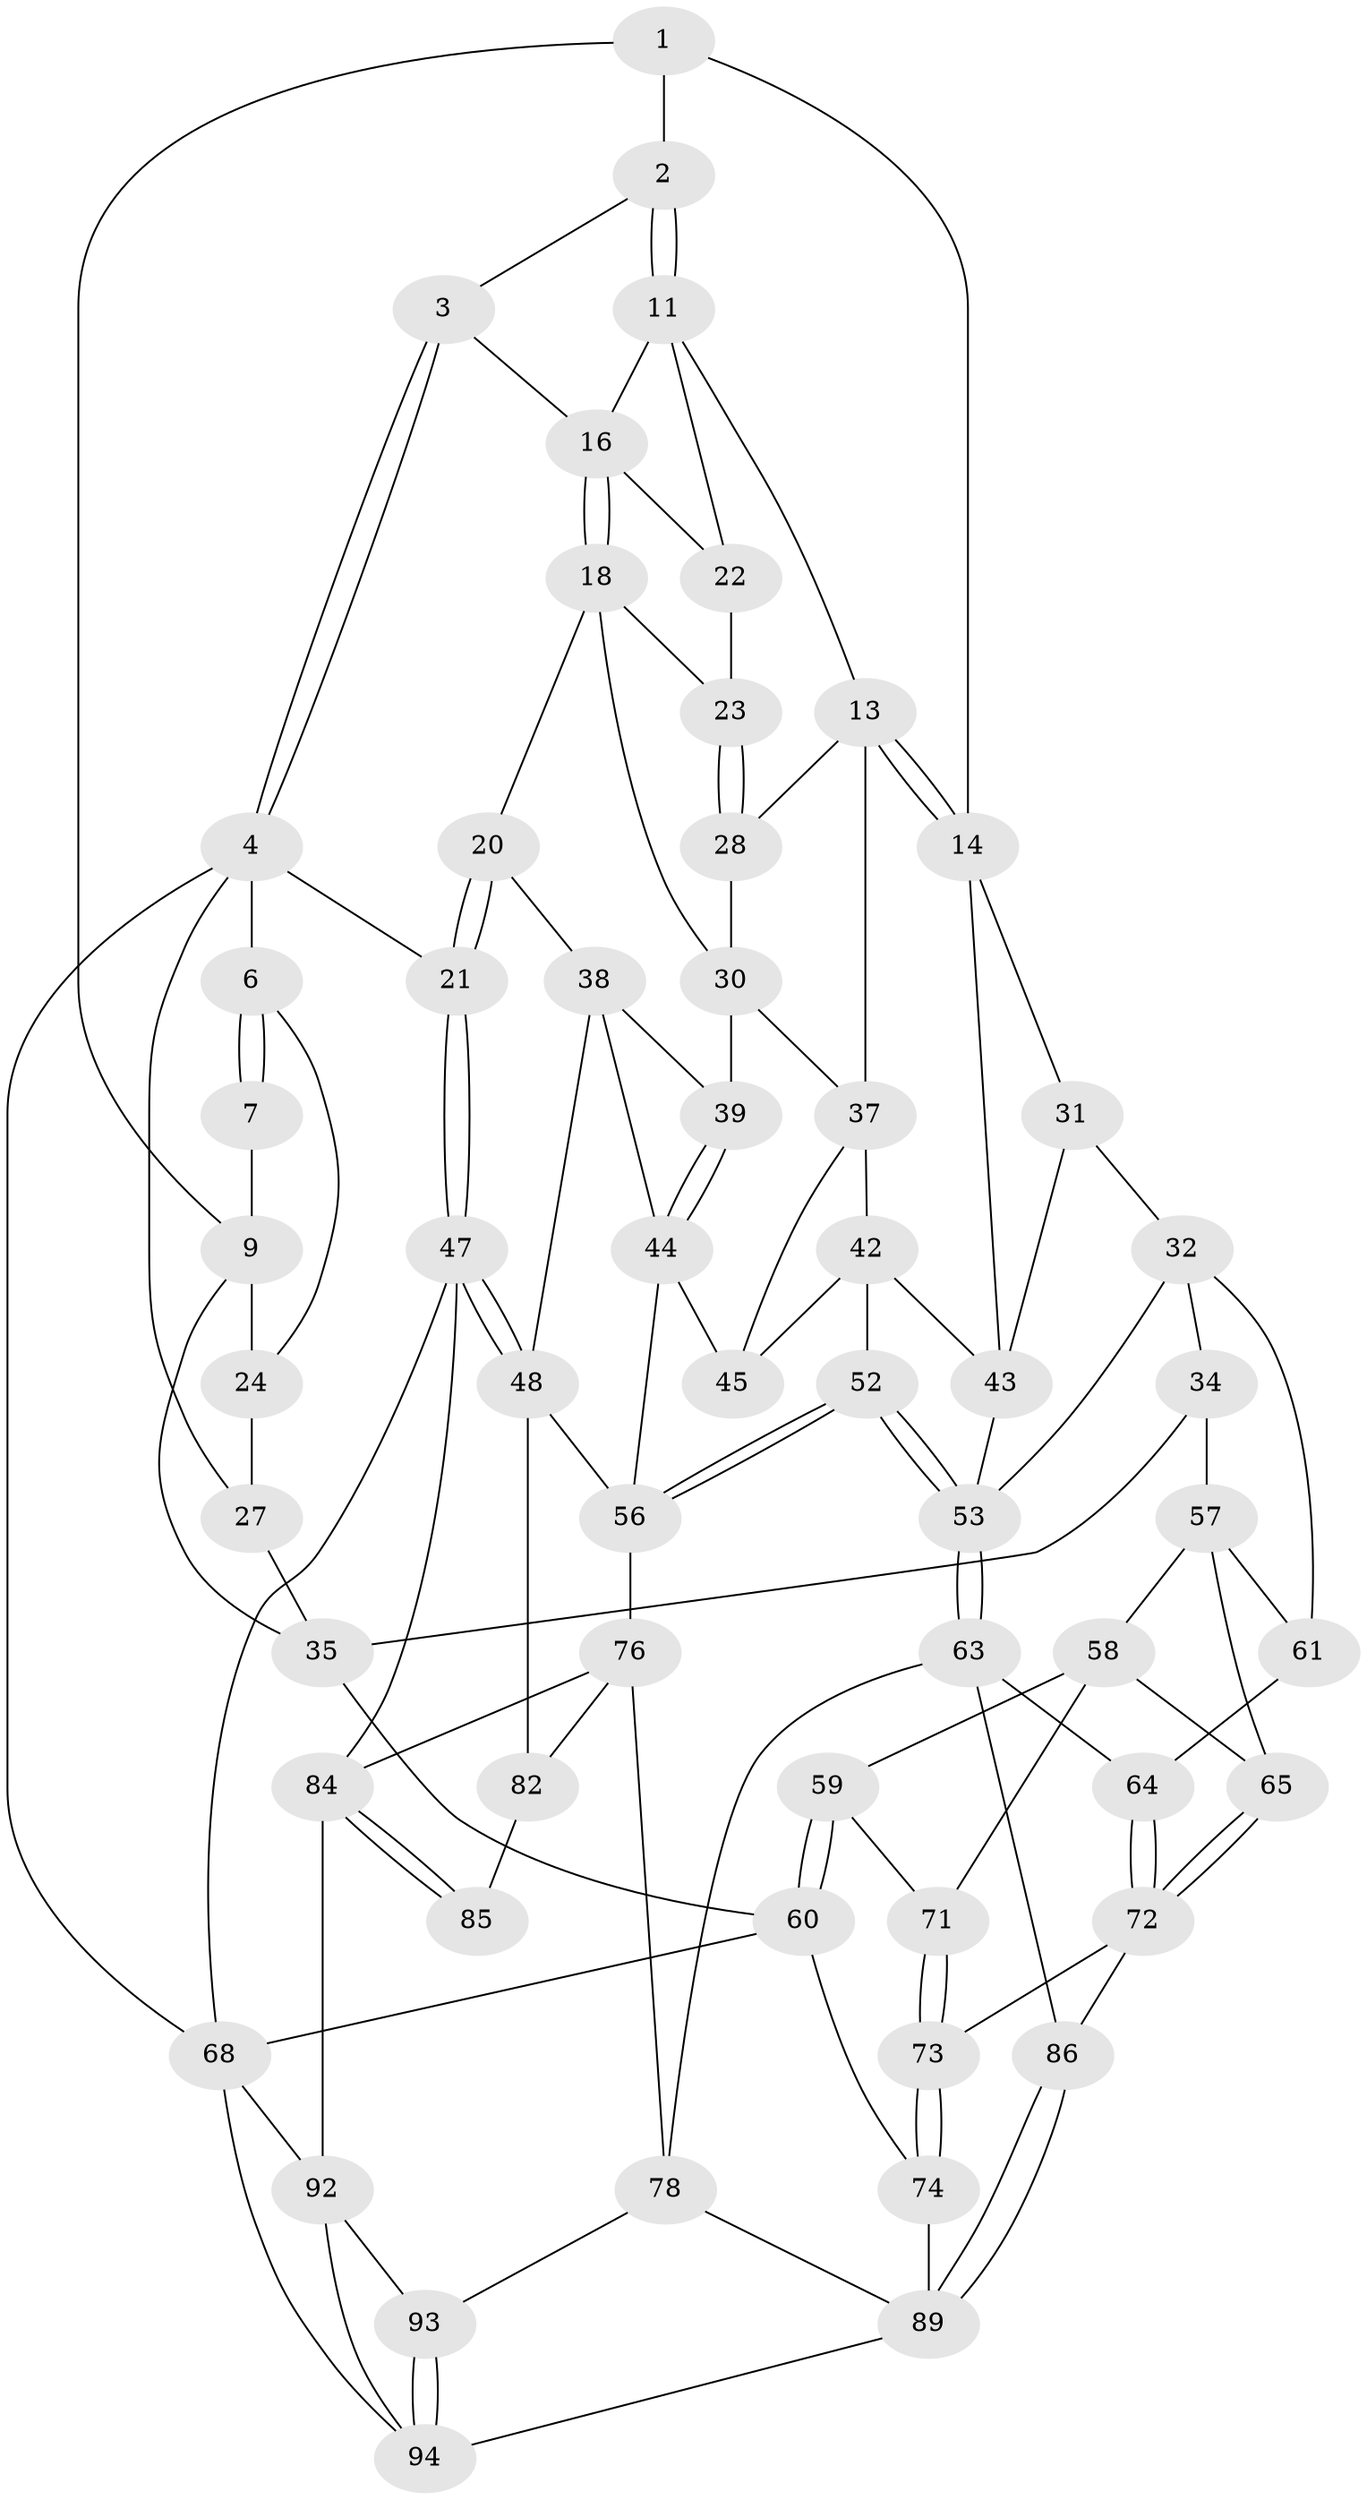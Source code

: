// Generated by graph-tools (version 1.1) at 2025/24/03/03/25 07:24:34]
// undirected, 59 vertices, 125 edges
graph export_dot {
graph [start="1"]
  node [color=gray90,style=filled];
  1 [pos="+0.5120106587002002+0",super="+8"];
  2 [pos="+0.5292814760807502+0"];
  3 [pos="+0.7774399407033005+0"];
  4 [pos="+1+0",super="+5"];
  6 [pos="+0+0"];
  7 [pos="+0.15812176146742243+0",super="+10"];
  9 [pos="+0.21249540739498185+0.06831712161936962",super="+25"];
  11 [pos="+0.5683091399859521+0",super="+12"];
  13 [pos="+0.5380155405502978+0.24153124621709288",super="+29"];
  14 [pos="+0.4547757807513063+0.2864028967343813",super="+15"];
  16 [pos="+0.7978082934301246+0.014816490678635452",super="+17"];
  18 [pos="+0.8749117933313145+0.12082036686588477",super="+19"];
  20 [pos="+1+0.18030417732527712"];
  21 [pos="+1+0.13196661534575743"];
  22 [pos="+0.7092425706424569+0.12269294991842918"];
  23 [pos="+0.7630076615891602+0.18500978340529067"];
  24 [pos="+0.08442677956946336+0.11400449973857157",super="+26"];
  27 [pos="+0+0.16035384873863287"];
  28 [pos="+0.7557744991771584+0.2198109396639036"];
  30 [pos="+0.881363157022942+0.259785829361281",super="+36"];
  31 [pos="+0.40464592928117543+0.31909216044257915"];
  32 [pos="+0.3992604859582058+0.3260329066155695",super="+33"];
  34 [pos="+0.25090695903797666+0.3595512308394654"];
  35 [pos="+0.15249574431832652+0.2969750209407937",super="+40"];
  37 [pos="+0.7298311703467213+0.3309770335350215",super="+41"];
  38 [pos="+0.9364320345246777+0.38639612184714217",super="+50"];
  39 [pos="+0.8858495089376079+0.3977548362002967"];
  42 [pos="+0.7221893318727928+0.3701204003977459",super="+46"];
  43 [pos="+0.6396525276358478+0.4305925809109101",super="+55"];
  44 [pos="+0.8633626802155213+0.4230018596094127",super="+51"];
  45 [pos="+0.8559891435011711+0.4243259681969348"];
  47 [pos="+1+0.6341971522158436",super="+70"];
  48 [pos="+1+0.6102033734311012",super="+49"];
  52 [pos="+0.7416371719613702+0.5820319707380417"];
  53 [pos="+0.660370096066629+0.6337791039748181",super="+54"];
  56 [pos="+0.7761351119066796+0.5831373294402987",super="+75"];
  57 [pos="+0.17839852505818526+0.45709472735591516",super="+62"];
  58 [pos="+0.13537751229858475+0.49549933577658356",super="+66"];
  59 [pos="+0.054050138673772015+0.5347651958977707"];
  60 [pos="+0+0.5094883468449262",super="+67"];
  61 [pos="+0.38235513488199335+0.4356028207476037"];
  63 [pos="+0.657478785062167+0.6386489346454167",super="+79"];
  64 [pos="+0.5178230968649273+0.5842613490158965"];
  65 [pos="+0.303841859963923+0.6765838654594051"];
  68 [pos="+0+1",super="+69"];
  71 [pos="+0.11405632396304999+0.6224523256899543"];
  72 [pos="+0.31289858392865205+0.7037868209400538",super="+80"];
  73 [pos="+0.06369205686099932+0.8727780559602637",super="+81"];
  74 [pos="+0.038230611655583946+0.895458192597039",super="+91"];
  76 [pos="+0.8055665407080104+0.8018771277231668",super="+77"];
  78 [pos="+0.7009892264040958+0.7833169156141898",super="+88"];
  82 [pos="+0.9622875659218242+0.7100748919162955",super="+83"];
  84 [pos="+0.9895681243211899+0.8218588741684164",super="+87"];
  85 [pos="+0.9315301701544584+0.8015392078577565"];
  86 [pos="+0.42196920069497174+0.7659405635488143"];
  89 [pos="+0.4626339570579359+0.8684924735227507",super="+90"];
  92 [pos="+0.9003998690959312+1",super="+95"];
  93 [pos="+0.6411615166076068+0.9285925048445872"];
  94 [pos="+0.48848715230014167+1",super="+96"];
  1 -- 2;
  1 -- 9;
  1 -- 14;
  2 -- 3;
  2 -- 11;
  2 -- 11;
  3 -- 4;
  3 -- 4;
  3 -- 16;
  4 -- 21;
  4 -- 27;
  4 -- 6;
  4 -- 68 [weight=2];
  6 -- 7;
  6 -- 7;
  6 -- 24;
  7 -- 9;
  9 -- 24;
  9 -- 35;
  11 -- 16;
  11 -- 13;
  11 -- 22;
  13 -- 14;
  13 -- 14;
  13 -- 37;
  13 -- 28;
  14 -- 43;
  14 -- 31;
  16 -- 18;
  16 -- 18;
  16 -- 22;
  18 -- 23;
  18 -- 20;
  18 -- 30;
  20 -- 21;
  20 -- 21;
  20 -- 38;
  21 -- 47;
  21 -- 47;
  22 -- 23;
  23 -- 28;
  23 -- 28;
  24 -- 27;
  27 -- 35;
  28 -- 30;
  30 -- 37;
  30 -- 39;
  31 -- 32;
  31 -- 43;
  32 -- 34;
  32 -- 61;
  32 -- 53;
  34 -- 35;
  34 -- 57;
  35 -- 60;
  37 -- 42;
  37 -- 45;
  38 -- 39;
  38 -- 48;
  38 -- 44;
  39 -- 44;
  39 -- 44;
  42 -- 43;
  42 -- 52;
  42 -- 45;
  43 -- 53;
  44 -- 45;
  44 -- 56;
  47 -- 48;
  47 -- 48;
  47 -- 68;
  47 -- 84;
  48 -- 82;
  48 -- 56;
  52 -- 53;
  52 -- 53;
  52 -- 56;
  52 -- 56;
  53 -- 63;
  53 -- 63;
  56 -- 76;
  57 -- 58;
  57 -- 65;
  57 -- 61;
  58 -- 59;
  58 -- 65;
  58 -- 71;
  59 -- 60;
  59 -- 60;
  59 -- 71;
  60 -- 74;
  60 -- 68;
  61 -- 64;
  63 -- 64;
  63 -- 86;
  63 -- 78;
  64 -- 72;
  64 -- 72;
  65 -- 72;
  65 -- 72;
  68 -- 94;
  68 -- 92;
  71 -- 73;
  71 -- 73;
  72 -- 73;
  72 -- 86;
  73 -- 74 [weight=2];
  73 -- 74;
  74 -- 89;
  76 -- 82;
  76 -- 78;
  76 -- 84;
  78 -- 89;
  78 -- 93;
  82 -- 85 [weight=2];
  84 -- 85;
  84 -- 85;
  84 -- 92;
  86 -- 89;
  86 -- 89;
  89 -- 94;
  92 -- 93;
  92 -- 94;
  93 -- 94;
  93 -- 94;
}
